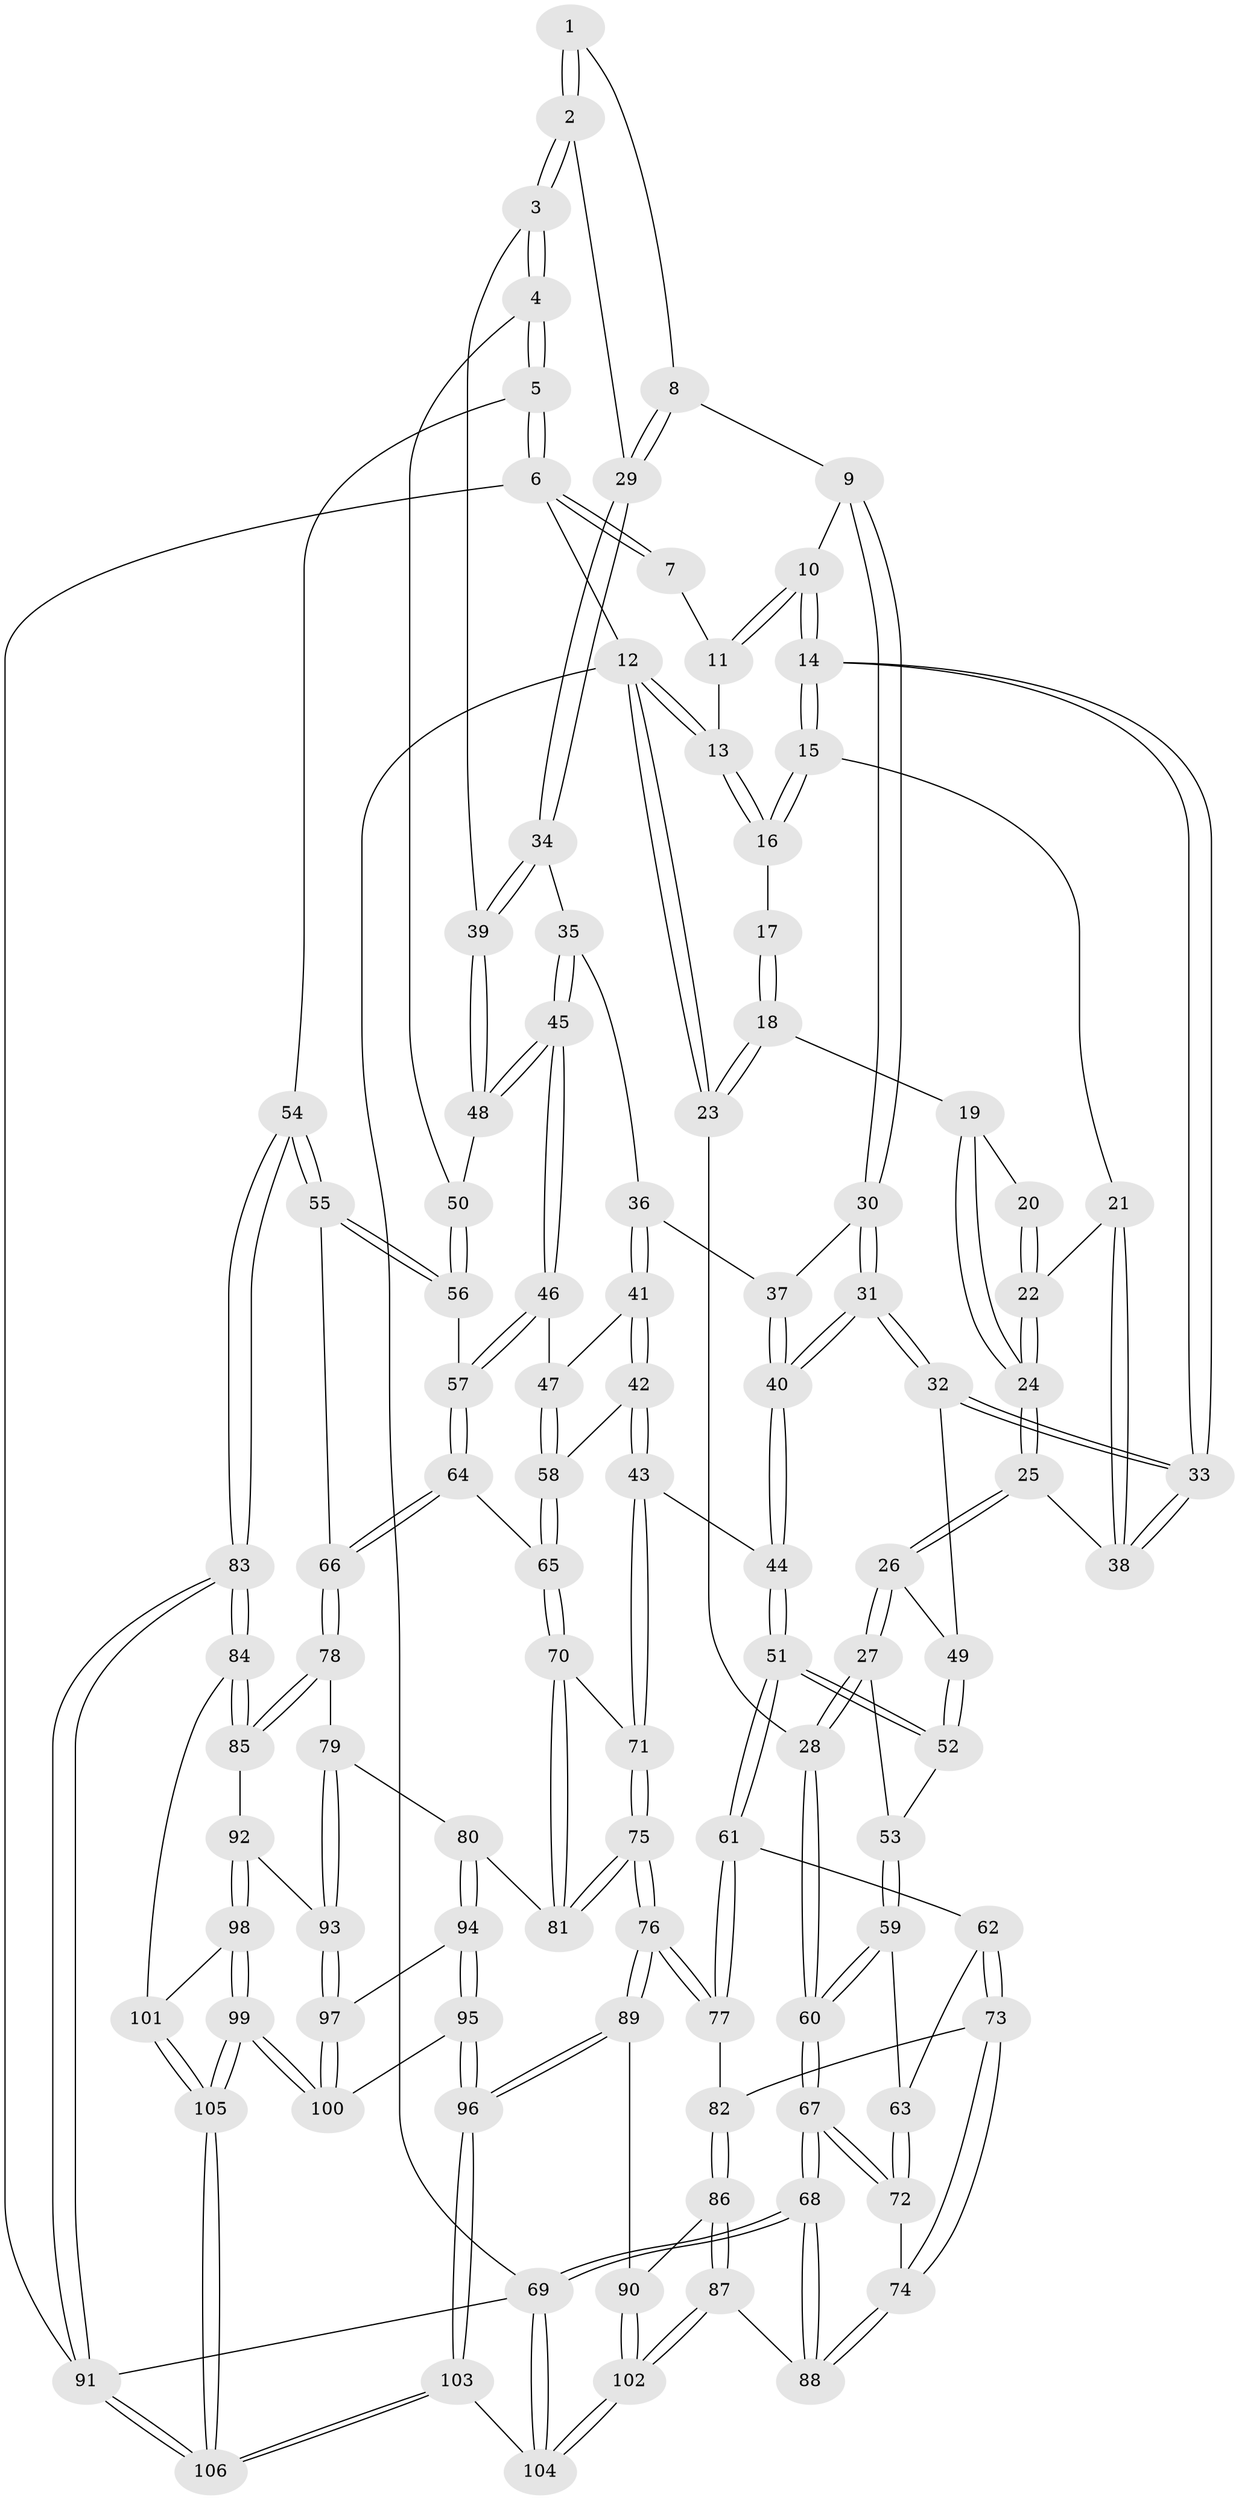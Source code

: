// Generated by graph-tools (version 1.1) at 2025/27/03/09/25 03:27:13]
// undirected, 106 vertices, 262 edges
graph export_dot {
graph [start="1"]
  node [color=gray90,style=filled];
  1 [pos="+0.8277583846723264+0"];
  2 [pos="+0.8841504933060258+0.12789350152075593"];
  3 [pos="+0.9913654975265798+0.20340562621787112"];
  4 [pos="+1+0.23267059184261632"];
  5 [pos="+1+0.2585456014897526"];
  6 [pos="+1+0"];
  7 [pos="+0.8234515822467008+0"];
  8 [pos="+0.6544188994661938+0.11077416500345551"];
  9 [pos="+0.5705941412542912+0.08672497383627353"];
  10 [pos="+0.5582237771520712+0.07392814122351825"];
  11 [pos="+0.479313283472721+0"];
  12 [pos="+0+0"];
  13 [pos="+0.31168745816508747+0"];
  14 [pos="+0.3665127717876836+0.19225588522706796"];
  15 [pos="+0.3253238110893725+0.12975360835803768"];
  16 [pos="+0.28188227720992093+0.018964778307826412"];
  17 [pos="+0.1915229338048729+0.08738433703585055"];
  18 [pos="+0+0.030628461419365316"];
  19 [pos="+0.05288476789748252+0.12189197474958931"];
  20 [pos="+0.1849427642348986+0.0970209683670228"];
  21 [pos="+0.1822963377135667+0.2148004486202717"];
  22 [pos="+0.13120295330177856+0.2262332069455321"];
  23 [pos="+0+0"];
  24 [pos="+0.12904523058906733+0.22836997204371037"];
  25 [pos="+0.1190573887268577+0.2593797247955763"];
  26 [pos="+0.09686672835337388+0.3136828109654534"];
  27 [pos="+0.09279639749737237+0.31923456365467034"];
  28 [pos="+0+0.29820545056552983"];
  29 [pos="+0.7368970607575098+0.1754400590018841"];
  30 [pos="+0.5565952917638525+0.18228519130857296"];
  31 [pos="+0.4000154826050081+0.29944714052030785"];
  32 [pos="+0.37638028879088486+0.2649185910296296"];
  33 [pos="+0.3729154421736468+0.2533389976242997"];
  34 [pos="+0.7073763162109825+0.24705328978303118"];
  35 [pos="+0.6954720920769881+0.2630575929988688"];
  36 [pos="+0.6658671245260606+0.2746906924661465"];
  37 [pos="+0.6024544061176437+0.2680357820718163"];
  38 [pos="+0.3247985718302787+0.24703691368781644"];
  39 [pos="+0.8237831913314592+0.3199584531223529"];
  40 [pos="+0.4300404429942572+0.3807375269896975"];
  41 [pos="+0.6216840622375793+0.4061436918989724"];
  42 [pos="+0.47283893629130436+0.4504605186374348"];
  43 [pos="+0.4468400245857072+0.4493582347534765"];
  44 [pos="+0.4315829239162819+0.442589024808843"];
  45 [pos="+0.7620183367528017+0.42010192409899755"];
  46 [pos="+0.75331302884012+0.4406434368733035"];
  47 [pos="+0.7195175543052432+0.4387281669507425"];
  48 [pos="+0.7932962134841135+0.3985390278451247"];
  49 [pos="+0.29434330361696825+0.2888635994197184"];
  50 [pos="+0.8960117731062341+0.39403947407670276"];
  51 [pos="+0.42398207362034973+0.4480335192287519"];
  52 [pos="+0.18981458051091893+0.40253695724554"];
  53 [pos="+0.13527793538711344+0.39875966982573596"];
  54 [pos="+1+0.5053934485136309"];
  55 [pos="+0.9653512952846184+0.5468581465628853"];
  56 [pos="+0.9007495503862262+0.4734515934646796"];
  57 [pos="+0.7639066783091344+0.4694561872110326"];
  58 [pos="+0.6180113784592753+0.5253907158115317"];
  59 [pos="+0.13355158699990877+0.4102918443503991"];
  60 [pos="+0+0.6024818970149431"];
  61 [pos="+0.37899444724145676+0.5150338627788161"];
  62 [pos="+0.14147045938136643+0.528464417795647"];
  63 [pos="+0.1360102020617111+0.5246364141013223"];
  64 [pos="+0.7655241231359174+0.5374941182453454"];
  65 [pos="+0.6687935866624276+0.5877930213922801"];
  66 [pos="+0.8568667833478334+0.6269112233841059"];
  67 [pos="+0+0.6377439702885348"];
  68 [pos="+0+1"];
  69 [pos="+0+1"];
  70 [pos="+0.6662441412126061+0.5942761761476516"];
  71 [pos="+0.5444769213236483+0.6360221656655186"];
  72 [pos="+0+0.6520642647395904"];
  73 [pos="+0.19816845017831727+0.6271211315669064"];
  74 [pos="+0.05977404458932229+0.7303277269214403"];
  75 [pos="+0.5303347289303723+0.7646294459562094"];
  76 [pos="+0.524774391670375+0.7710039752972124"];
  77 [pos="+0.3547083535948018+0.5919806271240016"];
  78 [pos="+0.8534489335266178+0.6533794147231501"];
  79 [pos="+0.801040981773177+0.7210500304273272"];
  80 [pos="+0.7286030002808866+0.7323479695886432"];
  81 [pos="+0.6932815510734736+0.7182469122778475"];
  82 [pos="+0.2879707797441813+0.6682717292652258"];
  83 [pos="+1+0.8169868528806856"];
  84 [pos="+1+0.8162353813703721"];
  85 [pos="+1+0.7763891230378602"];
  86 [pos="+0.28494878584910727+0.725768169852475"];
  87 [pos="+0.19998354834966514+0.8510405421747632"];
  88 [pos="+0.12007212578369265+0.8024847129643048"];
  89 [pos="+0.5180856504857998+0.7882646659364997"];
  90 [pos="+0.4759590477857388+0.8007316830243502"];
  91 [pos="+1+1"];
  92 [pos="+0.8814060856536187+0.826629771404361"];
  93 [pos="+0.8242929952687883+0.7713994499375705"];
  94 [pos="+0.724471857555381+0.7571413904866768"];
  95 [pos="+0.6663021558938717+0.8939546865300702"];
  96 [pos="+0.5812897896854362+0.9019255543884919"];
  97 [pos="+0.7657054294715764+0.8947769000267926"];
  98 [pos="+0.8757189697468469+0.8858278846787656"];
  99 [pos="+0.7947597399706164+0.9664527996866814"];
  100 [pos="+0.7604260587870475+0.9279657702013492"];
  101 [pos="+0.9526755766857574+0.9143966180399091"];
  102 [pos="+0.24965177605137437+1"];
  103 [pos="+0.510466330903882+1"];
  104 [pos="+0.23970973172418117+1"];
  105 [pos="+0.8375922829605359+1"];
  106 [pos="+0.8393541520799725+1"];
  1 -- 2;
  1 -- 2;
  1 -- 8;
  2 -- 3;
  2 -- 3;
  2 -- 29;
  3 -- 4;
  3 -- 4;
  3 -- 39;
  4 -- 5;
  4 -- 5;
  4 -- 50;
  5 -- 6;
  5 -- 6;
  5 -- 54;
  6 -- 7;
  6 -- 7;
  6 -- 12;
  6 -- 91;
  7 -- 11;
  8 -- 9;
  8 -- 29;
  8 -- 29;
  9 -- 10;
  9 -- 30;
  9 -- 30;
  10 -- 11;
  10 -- 11;
  10 -- 14;
  10 -- 14;
  11 -- 13;
  12 -- 13;
  12 -- 13;
  12 -- 23;
  12 -- 23;
  12 -- 69;
  13 -- 16;
  13 -- 16;
  14 -- 15;
  14 -- 15;
  14 -- 33;
  14 -- 33;
  15 -- 16;
  15 -- 16;
  15 -- 21;
  16 -- 17;
  17 -- 18;
  17 -- 18;
  18 -- 19;
  18 -- 23;
  18 -- 23;
  19 -- 20;
  19 -- 24;
  19 -- 24;
  20 -- 22;
  20 -- 22;
  21 -- 22;
  21 -- 38;
  21 -- 38;
  22 -- 24;
  22 -- 24;
  23 -- 28;
  24 -- 25;
  24 -- 25;
  25 -- 26;
  25 -- 26;
  25 -- 38;
  26 -- 27;
  26 -- 27;
  26 -- 49;
  27 -- 28;
  27 -- 28;
  27 -- 53;
  28 -- 60;
  28 -- 60;
  29 -- 34;
  29 -- 34;
  30 -- 31;
  30 -- 31;
  30 -- 37;
  31 -- 32;
  31 -- 32;
  31 -- 40;
  31 -- 40;
  32 -- 33;
  32 -- 33;
  32 -- 49;
  33 -- 38;
  33 -- 38;
  34 -- 35;
  34 -- 39;
  34 -- 39;
  35 -- 36;
  35 -- 45;
  35 -- 45;
  36 -- 37;
  36 -- 41;
  36 -- 41;
  37 -- 40;
  37 -- 40;
  39 -- 48;
  39 -- 48;
  40 -- 44;
  40 -- 44;
  41 -- 42;
  41 -- 42;
  41 -- 47;
  42 -- 43;
  42 -- 43;
  42 -- 58;
  43 -- 44;
  43 -- 71;
  43 -- 71;
  44 -- 51;
  44 -- 51;
  45 -- 46;
  45 -- 46;
  45 -- 48;
  45 -- 48;
  46 -- 47;
  46 -- 57;
  46 -- 57;
  47 -- 58;
  47 -- 58;
  48 -- 50;
  49 -- 52;
  49 -- 52;
  50 -- 56;
  50 -- 56;
  51 -- 52;
  51 -- 52;
  51 -- 61;
  51 -- 61;
  52 -- 53;
  53 -- 59;
  53 -- 59;
  54 -- 55;
  54 -- 55;
  54 -- 83;
  54 -- 83;
  55 -- 56;
  55 -- 56;
  55 -- 66;
  56 -- 57;
  57 -- 64;
  57 -- 64;
  58 -- 65;
  58 -- 65;
  59 -- 60;
  59 -- 60;
  59 -- 63;
  60 -- 67;
  60 -- 67;
  61 -- 62;
  61 -- 77;
  61 -- 77;
  62 -- 63;
  62 -- 73;
  62 -- 73;
  63 -- 72;
  63 -- 72;
  64 -- 65;
  64 -- 66;
  64 -- 66;
  65 -- 70;
  65 -- 70;
  66 -- 78;
  66 -- 78;
  67 -- 68;
  67 -- 68;
  67 -- 72;
  67 -- 72;
  68 -- 69;
  68 -- 69;
  68 -- 88;
  68 -- 88;
  69 -- 104;
  69 -- 104;
  69 -- 91;
  70 -- 71;
  70 -- 81;
  70 -- 81;
  71 -- 75;
  71 -- 75;
  72 -- 74;
  73 -- 74;
  73 -- 74;
  73 -- 82;
  74 -- 88;
  74 -- 88;
  75 -- 76;
  75 -- 76;
  75 -- 81;
  75 -- 81;
  76 -- 77;
  76 -- 77;
  76 -- 89;
  76 -- 89;
  77 -- 82;
  78 -- 79;
  78 -- 85;
  78 -- 85;
  79 -- 80;
  79 -- 93;
  79 -- 93;
  80 -- 81;
  80 -- 94;
  80 -- 94;
  82 -- 86;
  82 -- 86;
  83 -- 84;
  83 -- 84;
  83 -- 91;
  83 -- 91;
  84 -- 85;
  84 -- 85;
  84 -- 101;
  85 -- 92;
  86 -- 87;
  86 -- 87;
  86 -- 90;
  87 -- 88;
  87 -- 102;
  87 -- 102;
  89 -- 90;
  89 -- 96;
  89 -- 96;
  90 -- 102;
  90 -- 102;
  91 -- 106;
  91 -- 106;
  92 -- 93;
  92 -- 98;
  92 -- 98;
  93 -- 97;
  93 -- 97;
  94 -- 95;
  94 -- 95;
  94 -- 97;
  95 -- 96;
  95 -- 96;
  95 -- 100;
  96 -- 103;
  96 -- 103;
  97 -- 100;
  97 -- 100;
  98 -- 99;
  98 -- 99;
  98 -- 101;
  99 -- 100;
  99 -- 100;
  99 -- 105;
  99 -- 105;
  101 -- 105;
  101 -- 105;
  102 -- 104;
  102 -- 104;
  103 -- 104;
  103 -- 106;
  103 -- 106;
  105 -- 106;
  105 -- 106;
}
